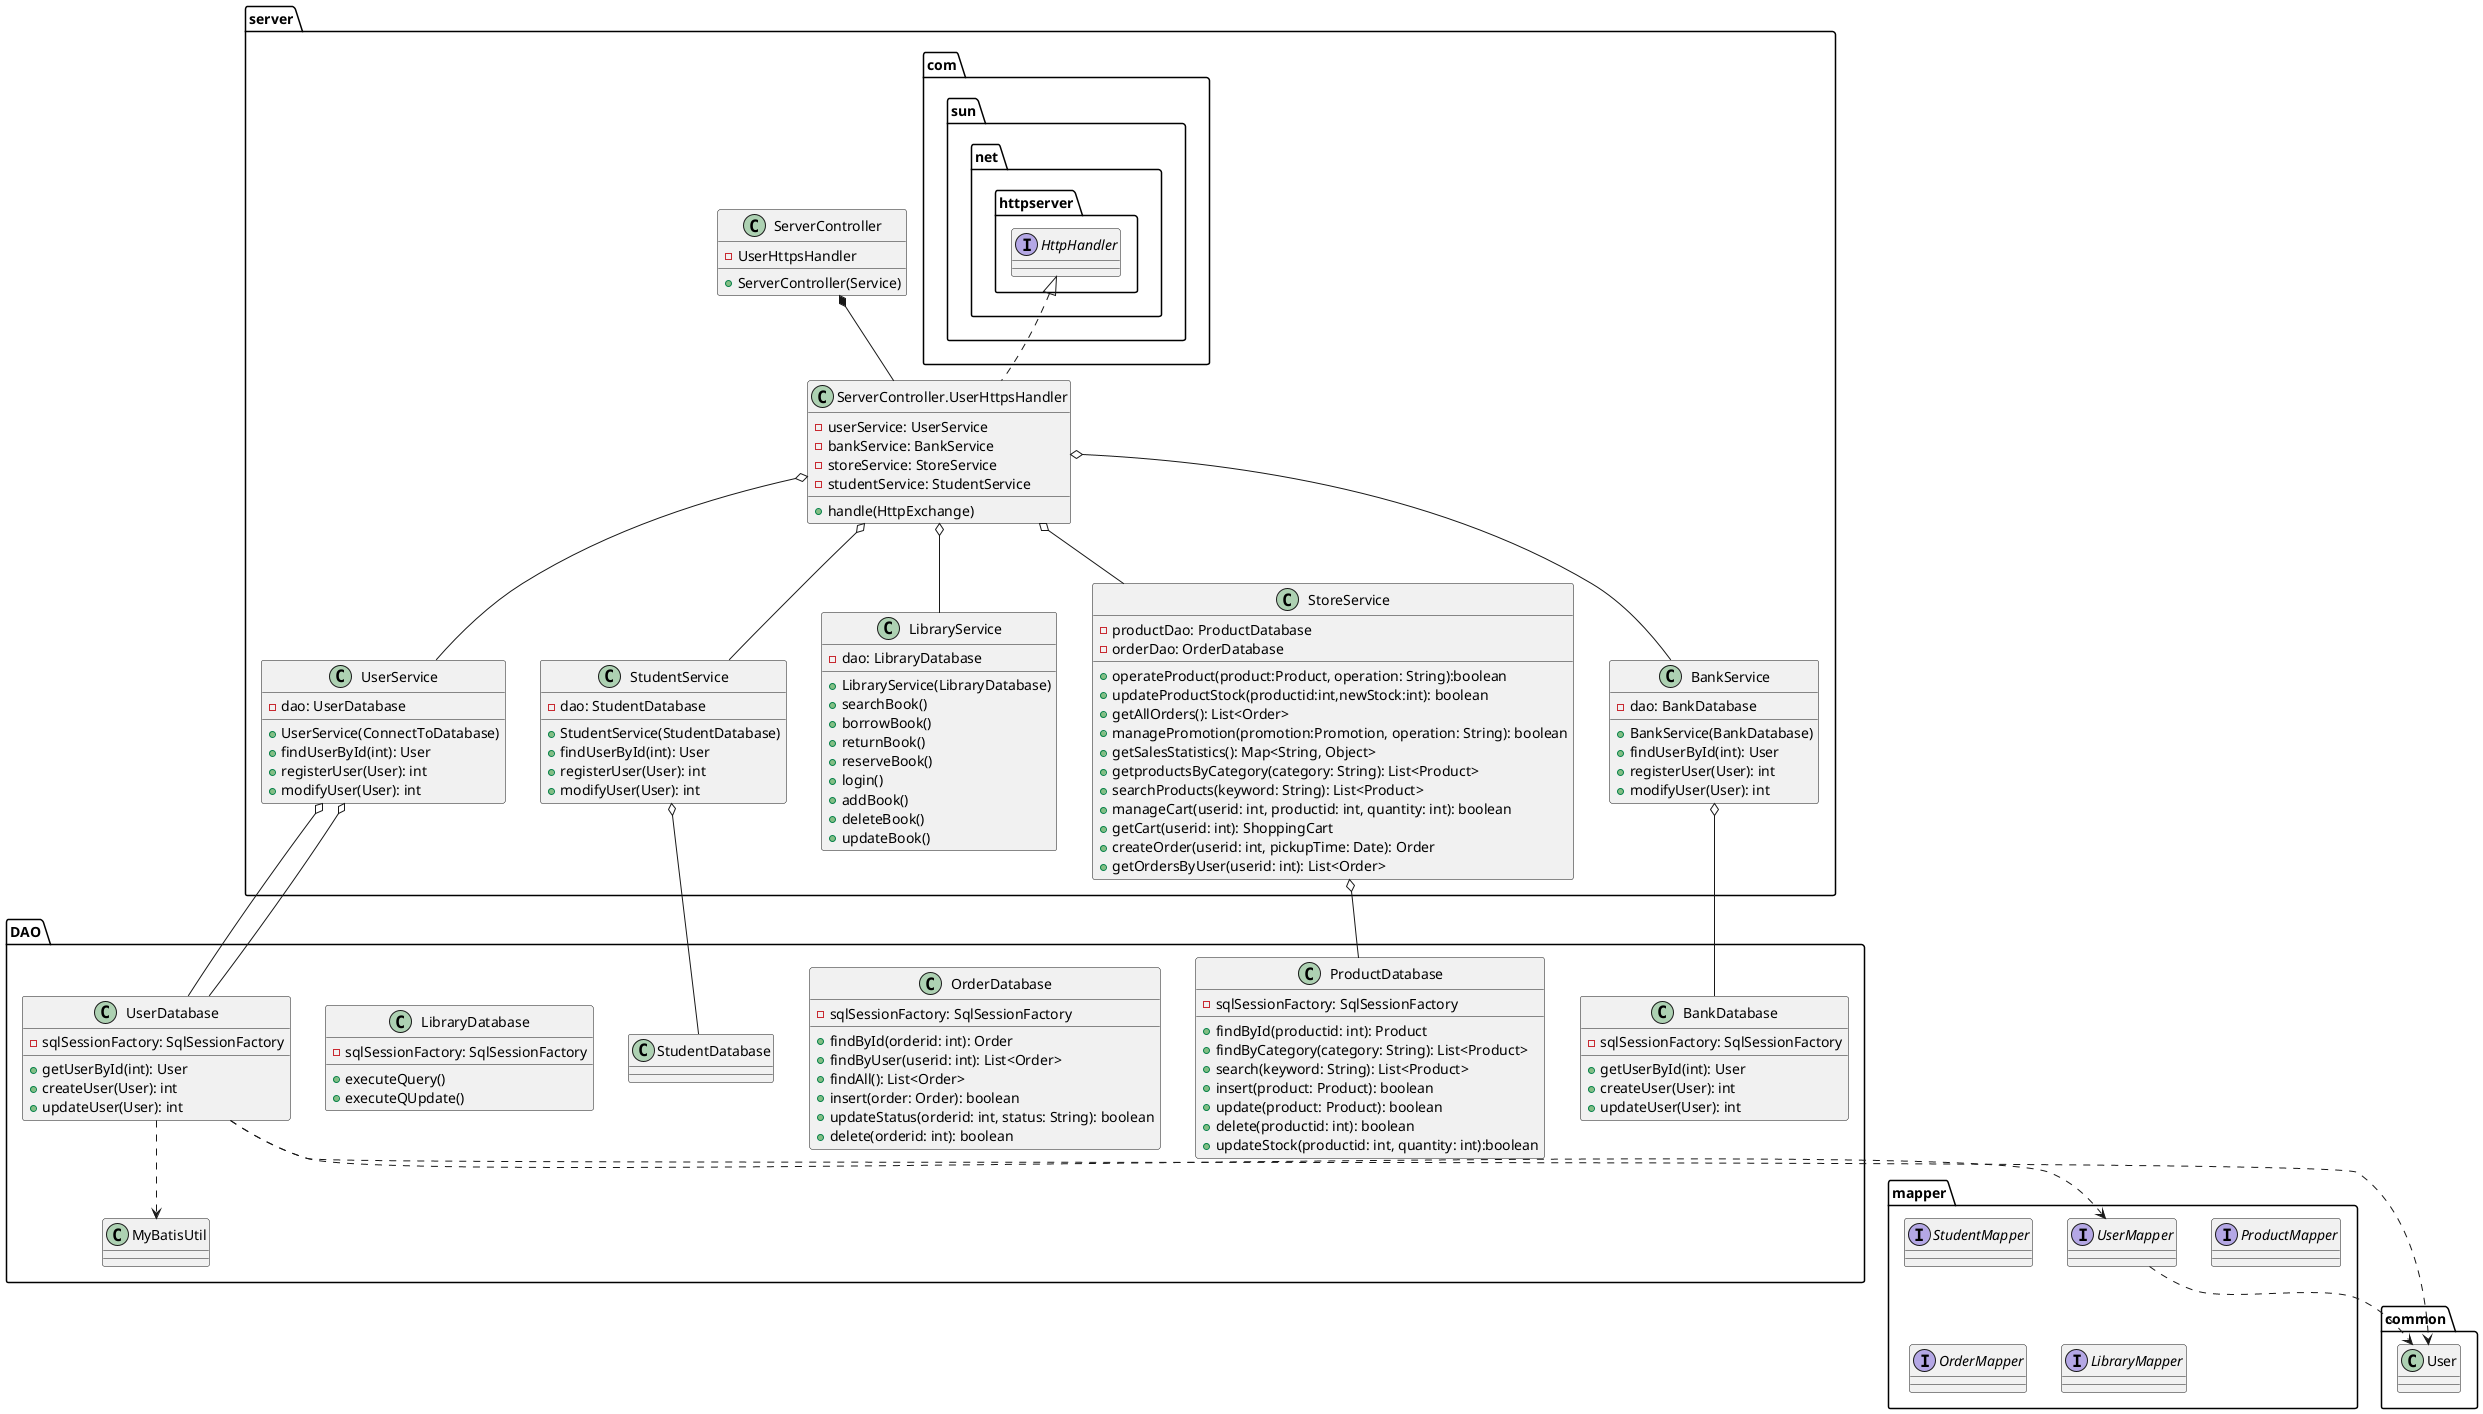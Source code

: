 @startuml



package server {
  ' --- Presentation Layer ---
  class ServerController {
    - UserHttpsHandler
    + ServerController(Service)
  }
  class "ServerController.UserHttpsHandler" as UserHttpsHandler implements com.sun.net.httpserver.HttpHandler {
    - userService: UserService
    - bankService: BankService
    - storeService: StoreService
    - studentService: StudentService
    + handle(HttpExchange)
  }

  ' --- Service Layer ---
  ' 用户模块
  class UserService {
    - dao: UserDatabase
    + UserService(ConnectToDatabase)
    + findUserById(int): User
    + registerUser(User): int
    + modifyUser(User): int
  }

  ' 学籍管理
  class StudentService {
     - dao: StudentDatabase
     + StudentService(StudentDatabase)
     + findUserById(int): User
     + registerUser(User): int
     + modifyUser(User): int
   }

  class LibraryService {
     - dao: LibraryDatabase
     + LibraryService(LibraryDatabase)
     + searchBook()
     + borrowBook()
     + returnBook()
     + reserveBook()
     + login()
     + addBook()
     + deleteBook()
     + updateBook()
  }

   class StoreService {
       - productDao: ProductDatabase
       - orderDao: OrderDatabase
       + operateProduct(product:Product, operation: String):boolean
       + updateProductStock(productid:int,newStock:int): boolean
       + getAllOrders(): List<Order>
       + managePromotion(promotion:Promotion, operation: String): boolean
       + getSalesStatistics(): Map<String, Object>
       '以上是管理员专用方法
       + getproductsByCategory(category: String): List<Product>
       + searchProducts(keyword: String): List<Product>
       + manageCart(userid: int, productid: int, quantity: int): boolean
       + getCart(userid: int): ShoppingCart
       + createOrder(userid: int, pickupTime: Date): Order
       + getOrdersByUser(userid: int): List<Order>
       '以上是普通方法
   }

   class BankService {
        - dao: BankDatabase
        + BankService(BankDatabase)
        + findUserById(int): User
        + registerUser(User): int
        + modifyUser(User): int
   }
}

package DAO {
    ' --- Data Access Layer ---
    class UserDatabase {
      - sqlSessionFactory: SqlSessionFactory
      + getUserById(int): User
      + createUser(User): int
      + updateUser(User): int
    }

    class ProductDatabase {
      - sqlSessionFactory: SqlSessionFactory
      + findById(productid: int): Product
      + findByCategory(category: String): List<Product>
      + search(keyword: String): List<Product>
      + insert(product: Product): boolean
      + update(product: Product): boolean
      + delete(productid: int): boolean
      + updateStock(productid: int, quantity: int):boolean
    }

    class OrderDatabase {
      - sqlSessionFactory: SqlSessionFactory
      + findById(orderid: int): Order
      + findByUser(userid: int): List<Order>
      + findAll(): List<Order>
      + insert(order: Order): boolean
      + updateStatus(orderid: int, status: String): boolean
      + delete(orderid: int): boolean
    }

    class BankDatabase {
      - sqlSessionFactory: SqlSessionFactory
      + getUserById(int): User
      + createUser(User): int
      + updateUser(User): int
    }

    class LibraryDatabase {
      - sqlSessionFactory: SqlSessionFactory
      + executeQuery()
      + executeQUpdate()
    }

    class MyBatisUtil
}

package mapper {
  interface UserMapper
  interface StudentMapper
  interface ProductMapper
  interface OrderMapper
  interface LibraryMapper
}

package common {
  class User
}


' Relationships

server.ServerController *-- server.UserHttpsHandler

server.UserHttpsHandler o-- server.UserService
server.UserHttpsHandler o-- server.BankService
server.UserHttpsHandler o-- server.StudentService
server.UserHttpsHandler o-- server.StoreService
server.UserHttpsHandler o-- server.LibraryService

server.UserService o-- DAO.UserDatabase
server.BankService o-- DAO.BankDatabase
server.StudentService o-- DAO.StudentDatabase
server.StoreService o-- DAO.ProductDatabase
server.UserService o-- DAO.UserDatabase

DAO.UserDatabase ..> DAO.MyBatisUtil
DAO.UserDatabase ..> mapper.UserMapper
DAO.UserDatabase ..> common.User

mapper.UserMapper ..> common.User

@enduml